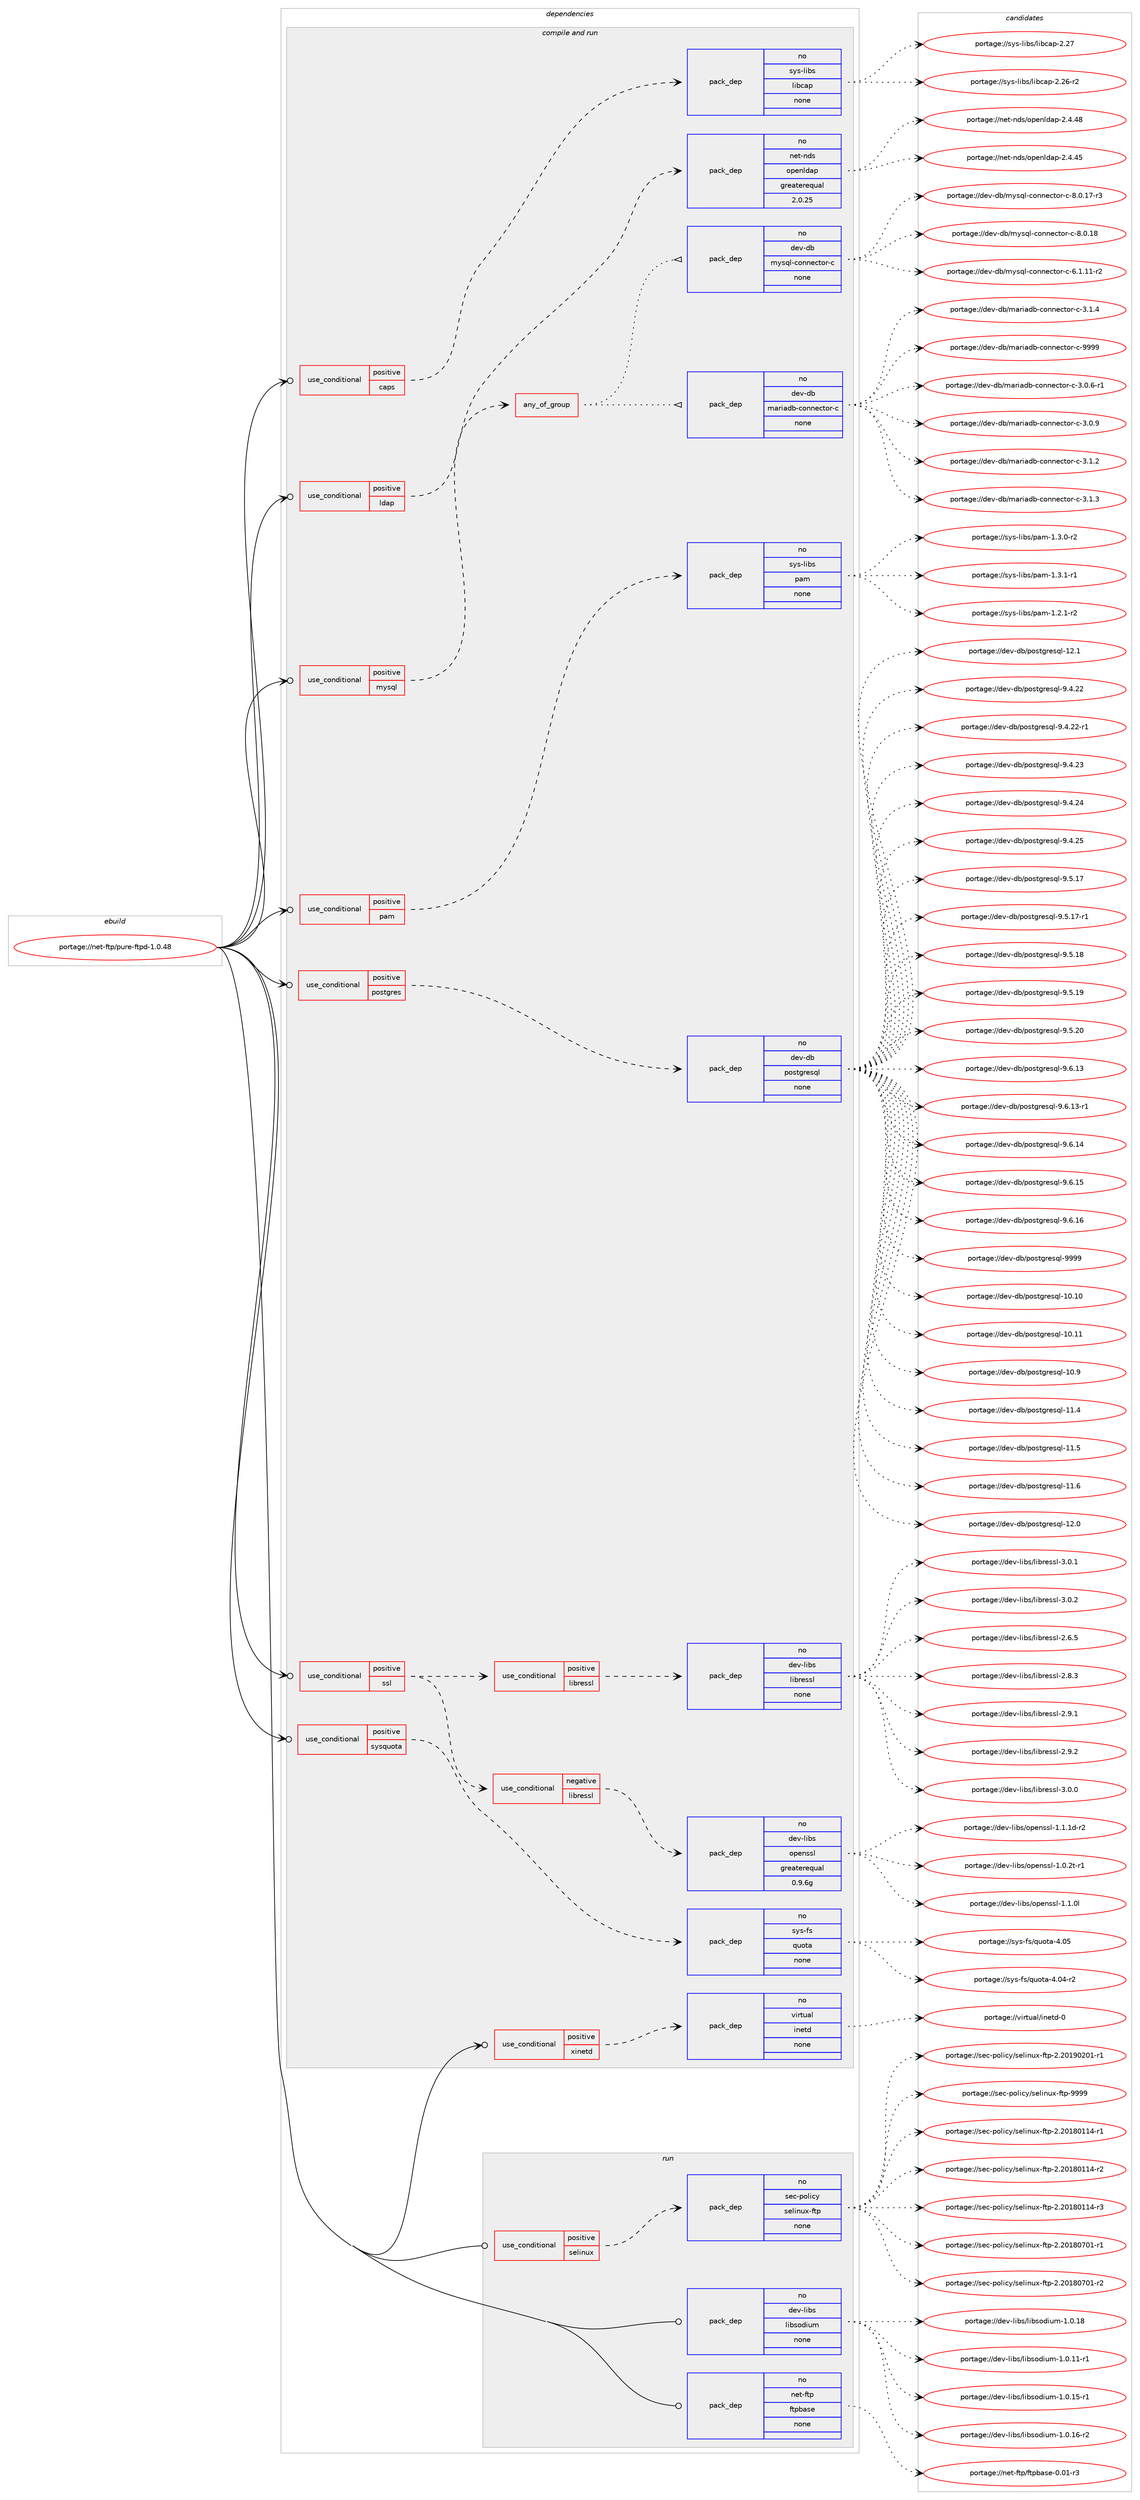 digraph prolog {

# *************
# Graph options
# *************

newrank=true;
concentrate=true;
compound=true;
graph [rankdir=LR,fontname=Helvetica,fontsize=10,ranksep=1.5];#, ranksep=2.5, nodesep=0.2];
edge  [arrowhead=vee];
node  [fontname=Helvetica,fontsize=10];

# **********
# The ebuild
# **********

subgraph cluster_leftcol {
color=gray;
rank=same;
label=<<i>ebuild</i>>;
id [label="portage://net-ftp/pure-ftpd-1.0.48", color=red, width=4, href="../net-ftp/pure-ftpd-1.0.48.svg"];
}

# ****************
# The dependencies
# ****************

subgraph cluster_midcol {
color=gray;
label=<<i>dependencies</i>>;
subgraph cluster_compile {
fillcolor="#eeeeee";
style=filled;
label=<<i>compile</i>>;
}
subgraph cluster_compileandrun {
fillcolor="#eeeeee";
style=filled;
label=<<i>compile and run</i>>;
subgraph cond88589 {
dependency354293 [label=<<TABLE BORDER="0" CELLBORDER="1" CELLSPACING="0" CELLPADDING="4"><TR><TD ROWSPAN="3" CELLPADDING="10">use_conditional</TD></TR><TR><TD>positive</TD></TR><TR><TD>caps</TD></TR></TABLE>>, shape=none, color=red];
subgraph pack259847 {
dependency354294 [label=<<TABLE BORDER="0" CELLBORDER="1" CELLSPACING="0" CELLPADDING="4" WIDTH="220"><TR><TD ROWSPAN="6" CELLPADDING="30">pack_dep</TD></TR><TR><TD WIDTH="110">no</TD></TR><TR><TD>sys-libs</TD></TR><TR><TD>libcap</TD></TR><TR><TD>none</TD></TR><TR><TD></TD></TR></TABLE>>, shape=none, color=blue];
}
dependency354293:e -> dependency354294:w [weight=20,style="dashed",arrowhead="vee"];
}
id:e -> dependency354293:w [weight=20,style="solid",arrowhead="odotvee"];
subgraph cond88590 {
dependency354295 [label=<<TABLE BORDER="0" CELLBORDER="1" CELLSPACING="0" CELLPADDING="4"><TR><TD ROWSPAN="3" CELLPADDING="10">use_conditional</TD></TR><TR><TD>positive</TD></TR><TR><TD>ldap</TD></TR></TABLE>>, shape=none, color=red];
subgraph pack259848 {
dependency354296 [label=<<TABLE BORDER="0" CELLBORDER="1" CELLSPACING="0" CELLPADDING="4" WIDTH="220"><TR><TD ROWSPAN="6" CELLPADDING="30">pack_dep</TD></TR><TR><TD WIDTH="110">no</TD></TR><TR><TD>net-nds</TD></TR><TR><TD>openldap</TD></TR><TR><TD>greaterequal</TD></TR><TR><TD>2.0.25</TD></TR></TABLE>>, shape=none, color=blue];
}
dependency354295:e -> dependency354296:w [weight=20,style="dashed",arrowhead="vee"];
}
id:e -> dependency354295:w [weight=20,style="solid",arrowhead="odotvee"];
subgraph cond88591 {
dependency354297 [label=<<TABLE BORDER="0" CELLBORDER="1" CELLSPACING="0" CELLPADDING="4"><TR><TD ROWSPAN="3" CELLPADDING="10">use_conditional</TD></TR><TR><TD>positive</TD></TR><TR><TD>mysql</TD></TR></TABLE>>, shape=none, color=red];
subgraph any5711 {
dependency354298 [label=<<TABLE BORDER="0" CELLBORDER="1" CELLSPACING="0" CELLPADDING="4"><TR><TD CELLPADDING="10">any_of_group</TD></TR></TABLE>>, shape=none, color=red];subgraph pack259849 {
dependency354299 [label=<<TABLE BORDER="0" CELLBORDER="1" CELLSPACING="0" CELLPADDING="4" WIDTH="220"><TR><TD ROWSPAN="6" CELLPADDING="30">pack_dep</TD></TR><TR><TD WIDTH="110">no</TD></TR><TR><TD>dev-db</TD></TR><TR><TD>mariadb-connector-c</TD></TR><TR><TD>none</TD></TR><TR><TD></TD></TR></TABLE>>, shape=none, color=blue];
}
dependency354298:e -> dependency354299:w [weight=20,style="dotted",arrowhead="oinv"];
subgraph pack259850 {
dependency354300 [label=<<TABLE BORDER="0" CELLBORDER="1" CELLSPACING="0" CELLPADDING="4" WIDTH="220"><TR><TD ROWSPAN="6" CELLPADDING="30">pack_dep</TD></TR><TR><TD WIDTH="110">no</TD></TR><TR><TD>dev-db</TD></TR><TR><TD>mysql-connector-c</TD></TR><TR><TD>none</TD></TR><TR><TD></TD></TR></TABLE>>, shape=none, color=blue];
}
dependency354298:e -> dependency354300:w [weight=20,style="dotted",arrowhead="oinv"];
}
dependency354297:e -> dependency354298:w [weight=20,style="dashed",arrowhead="vee"];
}
id:e -> dependency354297:w [weight=20,style="solid",arrowhead="odotvee"];
subgraph cond88592 {
dependency354301 [label=<<TABLE BORDER="0" CELLBORDER="1" CELLSPACING="0" CELLPADDING="4"><TR><TD ROWSPAN="3" CELLPADDING="10">use_conditional</TD></TR><TR><TD>positive</TD></TR><TR><TD>pam</TD></TR></TABLE>>, shape=none, color=red];
subgraph pack259851 {
dependency354302 [label=<<TABLE BORDER="0" CELLBORDER="1" CELLSPACING="0" CELLPADDING="4" WIDTH="220"><TR><TD ROWSPAN="6" CELLPADDING="30">pack_dep</TD></TR><TR><TD WIDTH="110">no</TD></TR><TR><TD>sys-libs</TD></TR><TR><TD>pam</TD></TR><TR><TD>none</TD></TR><TR><TD></TD></TR></TABLE>>, shape=none, color=blue];
}
dependency354301:e -> dependency354302:w [weight=20,style="dashed",arrowhead="vee"];
}
id:e -> dependency354301:w [weight=20,style="solid",arrowhead="odotvee"];
subgraph cond88593 {
dependency354303 [label=<<TABLE BORDER="0" CELLBORDER="1" CELLSPACING="0" CELLPADDING="4"><TR><TD ROWSPAN="3" CELLPADDING="10">use_conditional</TD></TR><TR><TD>positive</TD></TR><TR><TD>postgres</TD></TR></TABLE>>, shape=none, color=red];
subgraph pack259852 {
dependency354304 [label=<<TABLE BORDER="0" CELLBORDER="1" CELLSPACING="0" CELLPADDING="4" WIDTH="220"><TR><TD ROWSPAN="6" CELLPADDING="30">pack_dep</TD></TR><TR><TD WIDTH="110">no</TD></TR><TR><TD>dev-db</TD></TR><TR><TD>postgresql</TD></TR><TR><TD>none</TD></TR><TR><TD></TD></TR></TABLE>>, shape=none, color=blue];
}
dependency354303:e -> dependency354304:w [weight=20,style="dashed",arrowhead="vee"];
}
id:e -> dependency354303:w [weight=20,style="solid",arrowhead="odotvee"];
subgraph cond88594 {
dependency354305 [label=<<TABLE BORDER="0" CELLBORDER="1" CELLSPACING="0" CELLPADDING="4"><TR><TD ROWSPAN="3" CELLPADDING="10">use_conditional</TD></TR><TR><TD>positive</TD></TR><TR><TD>ssl</TD></TR></TABLE>>, shape=none, color=red];
subgraph cond88595 {
dependency354306 [label=<<TABLE BORDER="0" CELLBORDER="1" CELLSPACING="0" CELLPADDING="4"><TR><TD ROWSPAN="3" CELLPADDING="10">use_conditional</TD></TR><TR><TD>negative</TD></TR><TR><TD>libressl</TD></TR></TABLE>>, shape=none, color=red];
subgraph pack259853 {
dependency354307 [label=<<TABLE BORDER="0" CELLBORDER="1" CELLSPACING="0" CELLPADDING="4" WIDTH="220"><TR><TD ROWSPAN="6" CELLPADDING="30">pack_dep</TD></TR><TR><TD WIDTH="110">no</TD></TR><TR><TD>dev-libs</TD></TR><TR><TD>openssl</TD></TR><TR><TD>greaterequal</TD></TR><TR><TD>0.9.6g</TD></TR></TABLE>>, shape=none, color=blue];
}
dependency354306:e -> dependency354307:w [weight=20,style="dashed",arrowhead="vee"];
}
dependency354305:e -> dependency354306:w [weight=20,style="dashed",arrowhead="vee"];
subgraph cond88596 {
dependency354308 [label=<<TABLE BORDER="0" CELLBORDER="1" CELLSPACING="0" CELLPADDING="4"><TR><TD ROWSPAN="3" CELLPADDING="10">use_conditional</TD></TR><TR><TD>positive</TD></TR><TR><TD>libressl</TD></TR></TABLE>>, shape=none, color=red];
subgraph pack259854 {
dependency354309 [label=<<TABLE BORDER="0" CELLBORDER="1" CELLSPACING="0" CELLPADDING="4" WIDTH="220"><TR><TD ROWSPAN="6" CELLPADDING="30">pack_dep</TD></TR><TR><TD WIDTH="110">no</TD></TR><TR><TD>dev-libs</TD></TR><TR><TD>libressl</TD></TR><TR><TD>none</TD></TR><TR><TD></TD></TR></TABLE>>, shape=none, color=blue];
}
dependency354308:e -> dependency354309:w [weight=20,style="dashed",arrowhead="vee"];
}
dependency354305:e -> dependency354308:w [weight=20,style="dashed",arrowhead="vee"];
}
id:e -> dependency354305:w [weight=20,style="solid",arrowhead="odotvee"];
subgraph cond88597 {
dependency354310 [label=<<TABLE BORDER="0" CELLBORDER="1" CELLSPACING="0" CELLPADDING="4"><TR><TD ROWSPAN="3" CELLPADDING="10">use_conditional</TD></TR><TR><TD>positive</TD></TR><TR><TD>sysquota</TD></TR></TABLE>>, shape=none, color=red];
subgraph pack259855 {
dependency354311 [label=<<TABLE BORDER="0" CELLBORDER="1" CELLSPACING="0" CELLPADDING="4" WIDTH="220"><TR><TD ROWSPAN="6" CELLPADDING="30">pack_dep</TD></TR><TR><TD WIDTH="110">no</TD></TR><TR><TD>sys-fs</TD></TR><TR><TD>quota</TD></TR><TR><TD>none</TD></TR><TR><TD></TD></TR></TABLE>>, shape=none, color=blue];
}
dependency354310:e -> dependency354311:w [weight=20,style="dashed",arrowhead="vee"];
}
id:e -> dependency354310:w [weight=20,style="solid",arrowhead="odotvee"];
subgraph cond88598 {
dependency354312 [label=<<TABLE BORDER="0" CELLBORDER="1" CELLSPACING="0" CELLPADDING="4"><TR><TD ROWSPAN="3" CELLPADDING="10">use_conditional</TD></TR><TR><TD>positive</TD></TR><TR><TD>xinetd</TD></TR></TABLE>>, shape=none, color=red];
subgraph pack259856 {
dependency354313 [label=<<TABLE BORDER="0" CELLBORDER="1" CELLSPACING="0" CELLPADDING="4" WIDTH="220"><TR><TD ROWSPAN="6" CELLPADDING="30">pack_dep</TD></TR><TR><TD WIDTH="110">no</TD></TR><TR><TD>virtual</TD></TR><TR><TD>inetd</TD></TR><TR><TD>none</TD></TR><TR><TD></TD></TR></TABLE>>, shape=none, color=blue];
}
dependency354312:e -> dependency354313:w [weight=20,style="dashed",arrowhead="vee"];
}
id:e -> dependency354312:w [weight=20,style="solid",arrowhead="odotvee"];
}
subgraph cluster_run {
fillcolor="#eeeeee";
style=filled;
label=<<i>run</i>>;
subgraph cond88599 {
dependency354314 [label=<<TABLE BORDER="0" CELLBORDER="1" CELLSPACING="0" CELLPADDING="4"><TR><TD ROWSPAN="3" CELLPADDING="10">use_conditional</TD></TR><TR><TD>positive</TD></TR><TR><TD>selinux</TD></TR></TABLE>>, shape=none, color=red];
subgraph pack259857 {
dependency354315 [label=<<TABLE BORDER="0" CELLBORDER="1" CELLSPACING="0" CELLPADDING="4" WIDTH="220"><TR><TD ROWSPAN="6" CELLPADDING="30">pack_dep</TD></TR><TR><TD WIDTH="110">no</TD></TR><TR><TD>sec-policy</TD></TR><TR><TD>selinux-ftp</TD></TR><TR><TD>none</TD></TR><TR><TD></TD></TR></TABLE>>, shape=none, color=blue];
}
dependency354314:e -> dependency354315:w [weight=20,style="dashed",arrowhead="vee"];
}
id:e -> dependency354314:w [weight=20,style="solid",arrowhead="odot"];
subgraph pack259858 {
dependency354316 [label=<<TABLE BORDER="0" CELLBORDER="1" CELLSPACING="0" CELLPADDING="4" WIDTH="220"><TR><TD ROWSPAN="6" CELLPADDING="30">pack_dep</TD></TR><TR><TD WIDTH="110">no</TD></TR><TR><TD>dev-libs</TD></TR><TR><TD>libsodium</TD></TR><TR><TD>none</TD></TR><TR><TD></TD></TR></TABLE>>, shape=none, color=blue];
}
id:e -> dependency354316:w [weight=20,style="solid",arrowhead="odot"];
subgraph pack259859 {
dependency354317 [label=<<TABLE BORDER="0" CELLBORDER="1" CELLSPACING="0" CELLPADDING="4" WIDTH="220"><TR><TD ROWSPAN="6" CELLPADDING="30">pack_dep</TD></TR><TR><TD WIDTH="110">no</TD></TR><TR><TD>net-ftp</TD></TR><TR><TD>ftpbase</TD></TR><TR><TD>none</TD></TR><TR><TD></TD></TR></TABLE>>, shape=none, color=blue];
}
id:e -> dependency354317:w [weight=20,style="solid",arrowhead="odot"];
}
}

# **************
# The candidates
# **************

subgraph cluster_choices {
rank=same;
color=gray;
label=<<i>candidates</i>>;

subgraph choice259847 {
color=black;
nodesep=1;
choiceportage11512111545108105981154710810598999711245504650544511450 [label="portage://sys-libs/libcap-2.26-r2", color=red, width=4,href="../sys-libs/libcap-2.26-r2.svg"];
choiceportage1151211154510810598115471081059899971124550465055 [label="portage://sys-libs/libcap-2.27", color=red, width=4,href="../sys-libs/libcap-2.27.svg"];
dependency354294:e -> choiceportage11512111545108105981154710810598999711245504650544511450:w [style=dotted,weight="100"];
dependency354294:e -> choiceportage1151211154510810598115471081059899971124550465055:w [style=dotted,weight="100"];
}
subgraph choice259848 {
color=black;
nodesep=1;
choiceportage11010111645110100115471111121011101081009711245504652465253 [label="portage://net-nds/openldap-2.4.45", color=red, width=4,href="../net-nds/openldap-2.4.45.svg"];
choiceportage11010111645110100115471111121011101081009711245504652465256 [label="portage://net-nds/openldap-2.4.48", color=red, width=4,href="../net-nds/openldap-2.4.48.svg"];
dependency354296:e -> choiceportage11010111645110100115471111121011101081009711245504652465253:w [style=dotted,weight="100"];
dependency354296:e -> choiceportage11010111645110100115471111121011101081009711245504652465256:w [style=dotted,weight="100"];
}
subgraph choice259849 {
color=black;
nodesep=1;
choiceportage10010111845100984710997114105971009845991111101101019911611111445994551464846544511449 [label="portage://dev-db/mariadb-connector-c-3.0.6-r1", color=red, width=4,href="../dev-db/mariadb-connector-c-3.0.6-r1.svg"];
choiceportage1001011184510098471099711410597100984599111110110101991161111144599455146484657 [label="portage://dev-db/mariadb-connector-c-3.0.9", color=red, width=4,href="../dev-db/mariadb-connector-c-3.0.9.svg"];
choiceportage1001011184510098471099711410597100984599111110110101991161111144599455146494650 [label="portage://dev-db/mariadb-connector-c-3.1.2", color=red, width=4,href="../dev-db/mariadb-connector-c-3.1.2.svg"];
choiceportage1001011184510098471099711410597100984599111110110101991161111144599455146494651 [label="portage://dev-db/mariadb-connector-c-3.1.3", color=red, width=4,href="../dev-db/mariadb-connector-c-3.1.3.svg"];
choiceportage1001011184510098471099711410597100984599111110110101991161111144599455146494652 [label="portage://dev-db/mariadb-connector-c-3.1.4", color=red, width=4,href="../dev-db/mariadb-connector-c-3.1.4.svg"];
choiceportage10010111845100984710997114105971009845991111101101019911611111445994557575757 [label="portage://dev-db/mariadb-connector-c-9999", color=red, width=4,href="../dev-db/mariadb-connector-c-9999.svg"];
dependency354299:e -> choiceportage10010111845100984710997114105971009845991111101101019911611111445994551464846544511449:w [style=dotted,weight="100"];
dependency354299:e -> choiceportage1001011184510098471099711410597100984599111110110101991161111144599455146484657:w [style=dotted,weight="100"];
dependency354299:e -> choiceportage1001011184510098471099711410597100984599111110110101991161111144599455146494650:w [style=dotted,weight="100"];
dependency354299:e -> choiceportage1001011184510098471099711410597100984599111110110101991161111144599455146494651:w [style=dotted,weight="100"];
dependency354299:e -> choiceportage1001011184510098471099711410597100984599111110110101991161111144599455146494652:w [style=dotted,weight="100"];
dependency354299:e -> choiceportage10010111845100984710997114105971009845991111101101019911611111445994557575757:w [style=dotted,weight="100"];
}
subgraph choice259850 {
color=black;
nodesep=1;
choiceportage1001011184510098471091211151131084599111110110101991161111144599455446494649494511450 [label="portage://dev-db/mysql-connector-c-6.1.11-r2", color=red, width=4,href="../dev-db/mysql-connector-c-6.1.11-r2.svg"];
choiceportage1001011184510098471091211151131084599111110110101991161111144599455646484649554511451 [label="portage://dev-db/mysql-connector-c-8.0.17-r3", color=red, width=4,href="../dev-db/mysql-connector-c-8.0.17-r3.svg"];
choiceportage100101118451009847109121115113108459911111011010199116111114459945564648464956 [label="portage://dev-db/mysql-connector-c-8.0.18", color=red, width=4,href="../dev-db/mysql-connector-c-8.0.18.svg"];
dependency354300:e -> choiceportage1001011184510098471091211151131084599111110110101991161111144599455446494649494511450:w [style=dotted,weight="100"];
dependency354300:e -> choiceportage1001011184510098471091211151131084599111110110101991161111144599455646484649554511451:w [style=dotted,weight="100"];
dependency354300:e -> choiceportage100101118451009847109121115113108459911111011010199116111114459945564648464956:w [style=dotted,weight="100"];
}
subgraph choice259851 {
color=black;
nodesep=1;
choiceportage115121115451081059811547112971094549465046494511450 [label="portage://sys-libs/pam-1.2.1-r2", color=red, width=4,href="../sys-libs/pam-1.2.1-r2.svg"];
choiceportage115121115451081059811547112971094549465146484511450 [label="portage://sys-libs/pam-1.3.0-r2", color=red, width=4,href="../sys-libs/pam-1.3.0-r2.svg"];
choiceportage115121115451081059811547112971094549465146494511449 [label="portage://sys-libs/pam-1.3.1-r1", color=red, width=4,href="../sys-libs/pam-1.3.1-r1.svg"];
dependency354302:e -> choiceportage115121115451081059811547112971094549465046494511450:w [style=dotted,weight="100"];
dependency354302:e -> choiceportage115121115451081059811547112971094549465146484511450:w [style=dotted,weight="100"];
dependency354302:e -> choiceportage115121115451081059811547112971094549465146494511449:w [style=dotted,weight="100"];
}
subgraph choice259852 {
color=black;
nodesep=1;
choiceportage100101118451009847112111115116103114101115113108454948464948 [label="portage://dev-db/postgresql-10.10", color=red, width=4,href="../dev-db/postgresql-10.10.svg"];
choiceportage100101118451009847112111115116103114101115113108454948464949 [label="portage://dev-db/postgresql-10.11", color=red, width=4,href="../dev-db/postgresql-10.11.svg"];
choiceportage1001011184510098471121111151161031141011151131084549484657 [label="portage://dev-db/postgresql-10.9", color=red, width=4,href="../dev-db/postgresql-10.9.svg"];
choiceportage1001011184510098471121111151161031141011151131084549494652 [label="portage://dev-db/postgresql-11.4", color=red, width=4,href="../dev-db/postgresql-11.4.svg"];
choiceportage1001011184510098471121111151161031141011151131084549494653 [label="portage://dev-db/postgresql-11.5", color=red, width=4,href="../dev-db/postgresql-11.5.svg"];
choiceportage1001011184510098471121111151161031141011151131084549494654 [label="portage://dev-db/postgresql-11.6", color=red, width=4,href="../dev-db/postgresql-11.6.svg"];
choiceportage1001011184510098471121111151161031141011151131084549504648 [label="portage://dev-db/postgresql-12.0", color=red, width=4,href="../dev-db/postgresql-12.0.svg"];
choiceportage1001011184510098471121111151161031141011151131084549504649 [label="portage://dev-db/postgresql-12.1", color=red, width=4,href="../dev-db/postgresql-12.1.svg"];
choiceportage10010111845100984711211111511610311410111511310845574652465050 [label="portage://dev-db/postgresql-9.4.22", color=red, width=4,href="../dev-db/postgresql-9.4.22.svg"];
choiceportage100101118451009847112111115116103114101115113108455746524650504511449 [label="portage://dev-db/postgresql-9.4.22-r1", color=red, width=4,href="../dev-db/postgresql-9.4.22-r1.svg"];
choiceportage10010111845100984711211111511610311410111511310845574652465051 [label="portage://dev-db/postgresql-9.4.23", color=red, width=4,href="../dev-db/postgresql-9.4.23.svg"];
choiceportage10010111845100984711211111511610311410111511310845574652465052 [label="portage://dev-db/postgresql-9.4.24", color=red, width=4,href="../dev-db/postgresql-9.4.24.svg"];
choiceportage10010111845100984711211111511610311410111511310845574652465053 [label="portage://dev-db/postgresql-9.4.25", color=red, width=4,href="../dev-db/postgresql-9.4.25.svg"];
choiceportage10010111845100984711211111511610311410111511310845574653464955 [label="portage://dev-db/postgresql-9.5.17", color=red, width=4,href="../dev-db/postgresql-9.5.17.svg"];
choiceportage100101118451009847112111115116103114101115113108455746534649554511449 [label="portage://dev-db/postgresql-9.5.17-r1", color=red, width=4,href="../dev-db/postgresql-9.5.17-r1.svg"];
choiceportage10010111845100984711211111511610311410111511310845574653464956 [label="portage://dev-db/postgresql-9.5.18", color=red, width=4,href="../dev-db/postgresql-9.5.18.svg"];
choiceportage10010111845100984711211111511610311410111511310845574653464957 [label="portage://dev-db/postgresql-9.5.19", color=red, width=4,href="../dev-db/postgresql-9.5.19.svg"];
choiceportage10010111845100984711211111511610311410111511310845574653465048 [label="portage://dev-db/postgresql-9.5.20", color=red, width=4,href="../dev-db/postgresql-9.5.20.svg"];
choiceportage10010111845100984711211111511610311410111511310845574654464951 [label="portage://dev-db/postgresql-9.6.13", color=red, width=4,href="../dev-db/postgresql-9.6.13.svg"];
choiceportage100101118451009847112111115116103114101115113108455746544649514511449 [label="portage://dev-db/postgresql-9.6.13-r1", color=red, width=4,href="../dev-db/postgresql-9.6.13-r1.svg"];
choiceportage10010111845100984711211111511610311410111511310845574654464952 [label="portage://dev-db/postgresql-9.6.14", color=red, width=4,href="../dev-db/postgresql-9.6.14.svg"];
choiceportage10010111845100984711211111511610311410111511310845574654464953 [label="portage://dev-db/postgresql-9.6.15", color=red, width=4,href="../dev-db/postgresql-9.6.15.svg"];
choiceportage10010111845100984711211111511610311410111511310845574654464954 [label="portage://dev-db/postgresql-9.6.16", color=red, width=4,href="../dev-db/postgresql-9.6.16.svg"];
choiceportage1001011184510098471121111151161031141011151131084557575757 [label="portage://dev-db/postgresql-9999", color=red, width=4,href="../dev-db/postgresql-9999.svg"];
dependency354304:e -> choiceportage100101118451009847112111115116103114101115113108454948464948:w [style=dotted,weight="100"];
dependency354304:e -> choiceportage100101118451009847112111115116103114101115113108454948464949:w [style=dotted,weight="100"];
dependency354304:e -> choiceportage1001011184510098471121111151161031141011151131084549484657:w [style=dotted,weight="100"];
dependency354304:e -> choiceportage1001011184510098471121111151161031141011151131084549494652:w [style=dotted,weight="100"];
dependency354304:e -> choiceportage1001011184510098471121111151161031141011151131084549494653:w [style=dotted,weight="100"];
dependency354304:e -> choiceportage1001011184510098471121111151161031141011151131084549494654:w [style=dotted,weight="100"];
dependency354304:e -> choiceportage1001011184510098471121111151161031141011151131084549504648:w [style=dotted,weight="100"];
dependency354304:e -> choiceportage1001011184510098471121111151161031141011151131084549504649:w [style=dotted,weight="100"];
dependency354304:e -> choiceportage10010111845100984711211111511610311410111511310845574652465050:w [style=dotted,weight="100"];
dependency354304:e -> choiceportage100101118451009847112111115116103114101115113108455746524650504511449:w [style=dotted,weight="100"];
dependency354304:e -> choiceportage10010111845100984711211111511610311410111511310845574652465051:w [style=dotted,weight="100"];
dependency354304:e -> choiceportage10010111845100984711211111511610311410111511310845574652465052:w [style=dotted,weight="100"];
dependency354304:e -> choiceportage10010111845100984711211111511610311410111511310845574652465053:w [style=dotted,weight="100"];
dependency354304:e -> choiceportage10010111845100984711211111511610311410111511310845574653464955:w [style=dotted,weight="100"];
dependency354304:e -> choiceportage100101118451009847112111115116103114101115113108455746534649554511449:w [style=dotted,weight="100"];
dependency354304:e -> choiceportage10010111845100984711211111511610311410111511310845574653464956:w [style=dotted,weight="100"];
dependency354304:e -> choiceportage10010111845100984711211111511610311410111511310845574653464957:w [style=dotted,weight="100"];
dependency354304:e -> choiceportage10010111845100984711211111511610311410111511310845574653465048:w [style=dotted,weight="100"];
dependency354304:e -> choiceportage10010111845100984711211111511610311410111511310845574654464951:w [style=dotted,weight="100"];
dependency354304:e -> choiceportage100101118451009847112111115116103114101115113108455746544649514511449:w [style=dotted,weight="100"];
dependency354304:e -> choiceportage10010111845100984711211111511610311410111511310845574654464952:w [style=dotted,weight="100"];
dependency354304:e -> choiceportage10010111845100984711211111511610311410111511310845574654464953:w [style=dotted,weight="100"];
dependency354304:e -> choiceportage10010111845100984711211111511610311410111511310845574654464954:w [style=dotted,weight="100"];
dependency354304:e -> choiceportage1001011184510098471121111151161031141011151131084557575757:w [style=dotted,weight="100"];
}
subgraph choice259853 {
color=black;
nodesep=1;
choiceportage1001011184510810598115471111121011101151151084549464846501164511449 [label="portage://dev-libs/openssl-1.0.2t-r1", color=red, width=4,href="../dev-libs/openssl-1.0.2t-r1.svg"];
choiceportage100101118451081059811547111112101110115115108454946494648108 [label="portage://dev-libs/openssl-1.1.0l", color=red, width=4,href="../dev-libs/openssl-1.1.0l.svg"];
choiceportage1001011184510810598115471111121011101151151084549464946491004511450 [label="portage://dev-libs/openssl-1.1.1d-r2", color=red, width=4,href="../dev-libs/openssl-1.1.1d-r2.svg"];
dependency354307:e -> choiceportage1001011184510810598115471111121011101151151084549464846501164511449:w [style=dotted,weight="100"];
dependency354307:e -> choiceportage100101118451081059811547111112101110115115108454946494648108:w [style=dotted,weight="100"];
dependency354307:e -> choiceportage1001011184510810598115471111121011101151151084549464946491004511450:w [style=dotted,weight="100"];
}
subgraph choice259854 {
color=black;
nodesep=1;
choiceportage10010111845108105981154710810598114101115115108455046544653 [label="portage://dev-libs/libressl-2.6.5", color=red, width=4,href="../dev-libs/libressl-2.6.5.svg"];
choiceportage10010111845108105981154710810598114101115115108455046564651 [label="portage://dev-libs/libressl-2.8.3", color=red, width=4,href="../dev-libs/libressl-2.8.3.svg"];
choiceportage10010111845108105981154710810598114101115115108455046574649 [label="portage://dev-libs/libressl-2.9.1", color=red, width=4,href="../dev-libs/libressl-2.9.1.svg"];
choiceportage10010111845108105981154710810598114101115115108455046574650 [label="portage://dev-libs/libressl-2.9.2", color=red, width=4,href="../dev-libs/libressl-2.9.2.svg"];
choiceportage10010111845108105981154710810598114101115115108455146484648 [label="portage://dev-libs/libressl-3.0.0", color=red, width=4,href="../dev-libs/libressl-3.0.0.svg"];
choiceportage10010111845108105981154710810598114101115115108455146484649 [label="portage://dev-libs/libressl-3.0.1", color=red, width=4,href="../dev-libs/libressl-3.0.1.svg"];
choiceportage10010111845108105981154710810598114101115115108455146484650 [label="portage://dev-libs/libressl-3.0.2", color=red, width=4,href="../dev-libs/libressl-3.0.2.svg"];
dependency354309:e -> choiceportage10010111845108105981154710810598114101115115108455046544653:w [style=dotted,weight="100"];
dependency354309:e -> choiceportage10010111845108105981154710810598114101115115108455046564651:w [style=dotted,weight="100"];
dependency354309:e -> choiceportage10010111845108105981154710810598114101115115108455046574649:w [style=dotted,weight="100"];
dependency354309:e -> choiceportage10010111845108105981154710810598114101115115108455046574650:w [style=dotted,weight="100"];
dependency354309:e -> choiceportage10010111845108105981154710810598114101115115108455146484648:w [style=dotted,weight="100"];
dependency354309:e -> choiceportage10010111845108105981154710810598114101115115108455146484649:w [style=dotted,weight="100"];
dependency354309:e -> choiceportage10010111845108105981154710810598114101115115108455146484650:w [style=dotted,weight="100"];
}
subgraph choice259855 {
color=black;
nodesep=1;
choiceportage11512111545102115471131171111169745524648524511450 [label="portage://sys-fs/quota-4.04-r2", color=red, width=4,href="../sys-fs/quota-4.04-r2.svg"];
choiceportage1151211154510211547113117111116974552464853 [label="portage://sys-fs/quota-4.05", color=red, width=4,href="../sys-fs/quota-4.05.svg"];
dependency354311:e -> choiceportage11512111545102115471131171111169745524648524511450:w [style=dotted,weight="100"];
dependency354311:e -> choiceportage1151211154510211547113117111116974552464853:w [style=dotted,weight="100"];
}
subgraph choice259856 {
color=black;
nodesep=1;
choiceportage11810511411611797108471051101011161004548 [label="portage://virtual/inetd-0", color=red, width=4,href="../virtual/inetd-0.svg"];
dependency354313:e -> choiceportage11810511411611797108471051101011161004548:w [style=dotted,weight="100"];
}
subgraph choice259857 {
color=black;
nodesep=1;
choiceportage115101994511211110810599121471151011081051101171204510211611245504650484956484949524511449 [label="portage://sec-policy/selinux-ftp-2.20180114-r1", color=red, width=4,href="../sec-policy/selinux-ftp-2.20180114-r1.svg"];
choiceportage115101994511211110810599121471151011081051101171204510211611245504650484956484949524511450 [label="portage://sec-policy/selinux-ftp-2.20180114-r2", color=red, width=4,href="../sec-policy/selinux-ftp-2.20180114-r2.svg"];
choiceportage115101994511211110810599121471151011081051101171204510211611245504650484956484949524511451 [label="portage://sec-policy/selinux-ftp-2.20180114-r3", color=red, width=4,href="../sec-policy/selinux-ftp-2.20180114-r3.svg"];
choiceportage115101994511211110810599121471151011081051101171204510211611245504650484956485548494511449 [label="portage://sec-policy/selinux-ftp-2.20180701-r1", color=red, width=4,href="../sec-policy/selinux-ftp-2.20180701-r1.svg"];
choiceportage115101994511211110810599121471151011081051101171204510211611245504650484956485548494511450 [label="portage://sec-policy/selinux-ftp-2.20180701-r2", color=red, width=4,href="../sec-policy/selinux-ftp-2.20180701-r2.svg"];
choiceportage115101994511211110810599121471151011081051101171204510211611245504650484957485048494511449 [label="portage://sec-policy/selinux-ftp-2.20190201-r1", color=red, width=4,href="../sec-policy/selinux-ftp-2.20190201-r1.svg"];
choiceportage11510199451121111081059912147115101108105110117120451021161124557575757 [label="portage://sec-policy/selinux-ftp-9999", color=red, width=4,href="../sec-policy/selinux-ftp-9999.svg"];
dependency354315:e -> choiceportage115101994511211110810599121471151011081051101171204510211611245504650484956484949524511449:w [style=dotted,weight="100"];
dependency354315:e -> choiceportage115101994511211110810599121471151011081051101171204510211611245504650484956484949524511450:w [style=dotted,weight="100"];
dependency354315:e -> choiceportage115101994511211110810599121471151011081051101171204510211611245504650484956484949524511451:w [style=dotted,weight="100"];
dependency354315:e -> choiceportage115101994511211110810599121471151011081051101171204510211611245504650484956485548494511449:w [style=dotted,weight="100"];
dependency354315:e -> choiceportage115101994511211110810599121471151011081051101171204510211611245504650484956485548494511450:w [style=dotted,weight="100"];
dependency354315:e -> choiceportage115101994511211110810599121471151011081051101171204510211611245504650484957485048494511449:w [style=dotted,weight="100"];
dependency354315:e -> choiceportage11510199451121111081059912147115101108105110117120451021161124557575757:w [style=dotted,weight="100"];
}
subgraph choice259858 {
color=black;
nodesep=1;
choiceportage10010111845108105981154710810598115111100105117109454946484649494511449 [label="portage://dev-libs/libsodium-1.0.11-r1", color=red, width=4,href="../dev-libs/libsodium-1.0.11-r1.svg"];
choiceportage10010111845108105981154710810598115111100105117109454946484649534511449 [label="portage://dev-libs/libsodium-1.0.15-r1", color=red, width=4,href="../dev-libs/libsodium-1.0.15-r1.svg"];
choiceportage10010111845108105981154710810598115111100105117109454946484649544511450 [label="portage://dev-libs/libsodium-1.0.16-r2", color=red, width=4,href="../dev-libs/libsodium-1.0.16-r2.svg"];
choiceportage1001011184510810598115471081059811511110010511710945494648464956 [label="portage://dev-libs/libsodium-1.0.18", color=red, width=4,href="../dev-libs/libsodium-1.0.18.svg"];
dependency354316:e -> choiceportage10010111845108105981154710810598115111100105117109454946484649494511449:w [style=dotted,weight="100"];
dependency354316:e -> choiceportage10010111845108105981154710810598115111100105117109454946484649534511449:w [style=dotted,weight="100"];
dependency354316:e -> choiceportage10010111845108105981154710810598115111100105117109454946484649544511450:w [style=dotted,weight="100"];
dependency354316:e -> choiceportage1001011184510810598115471081059811511110010511710945494648464956:w [style=dotted,weight="100"];
}
subgraph choice259859 {
color=black;
nodesep=1;
choiceportage1101011164510211611247102116112989711510145484648494511451 [label="portage://net-ftp/ftpbase-0.01-r3", color=red, width=4,href="../net-ftp/ftpbase-0.01-r3.svg"];
dependency354317:e -> choiceportage1101011164510211611247102116112989711510145484648494511451:w [style=dotted,weight="100"];
}
}

}
